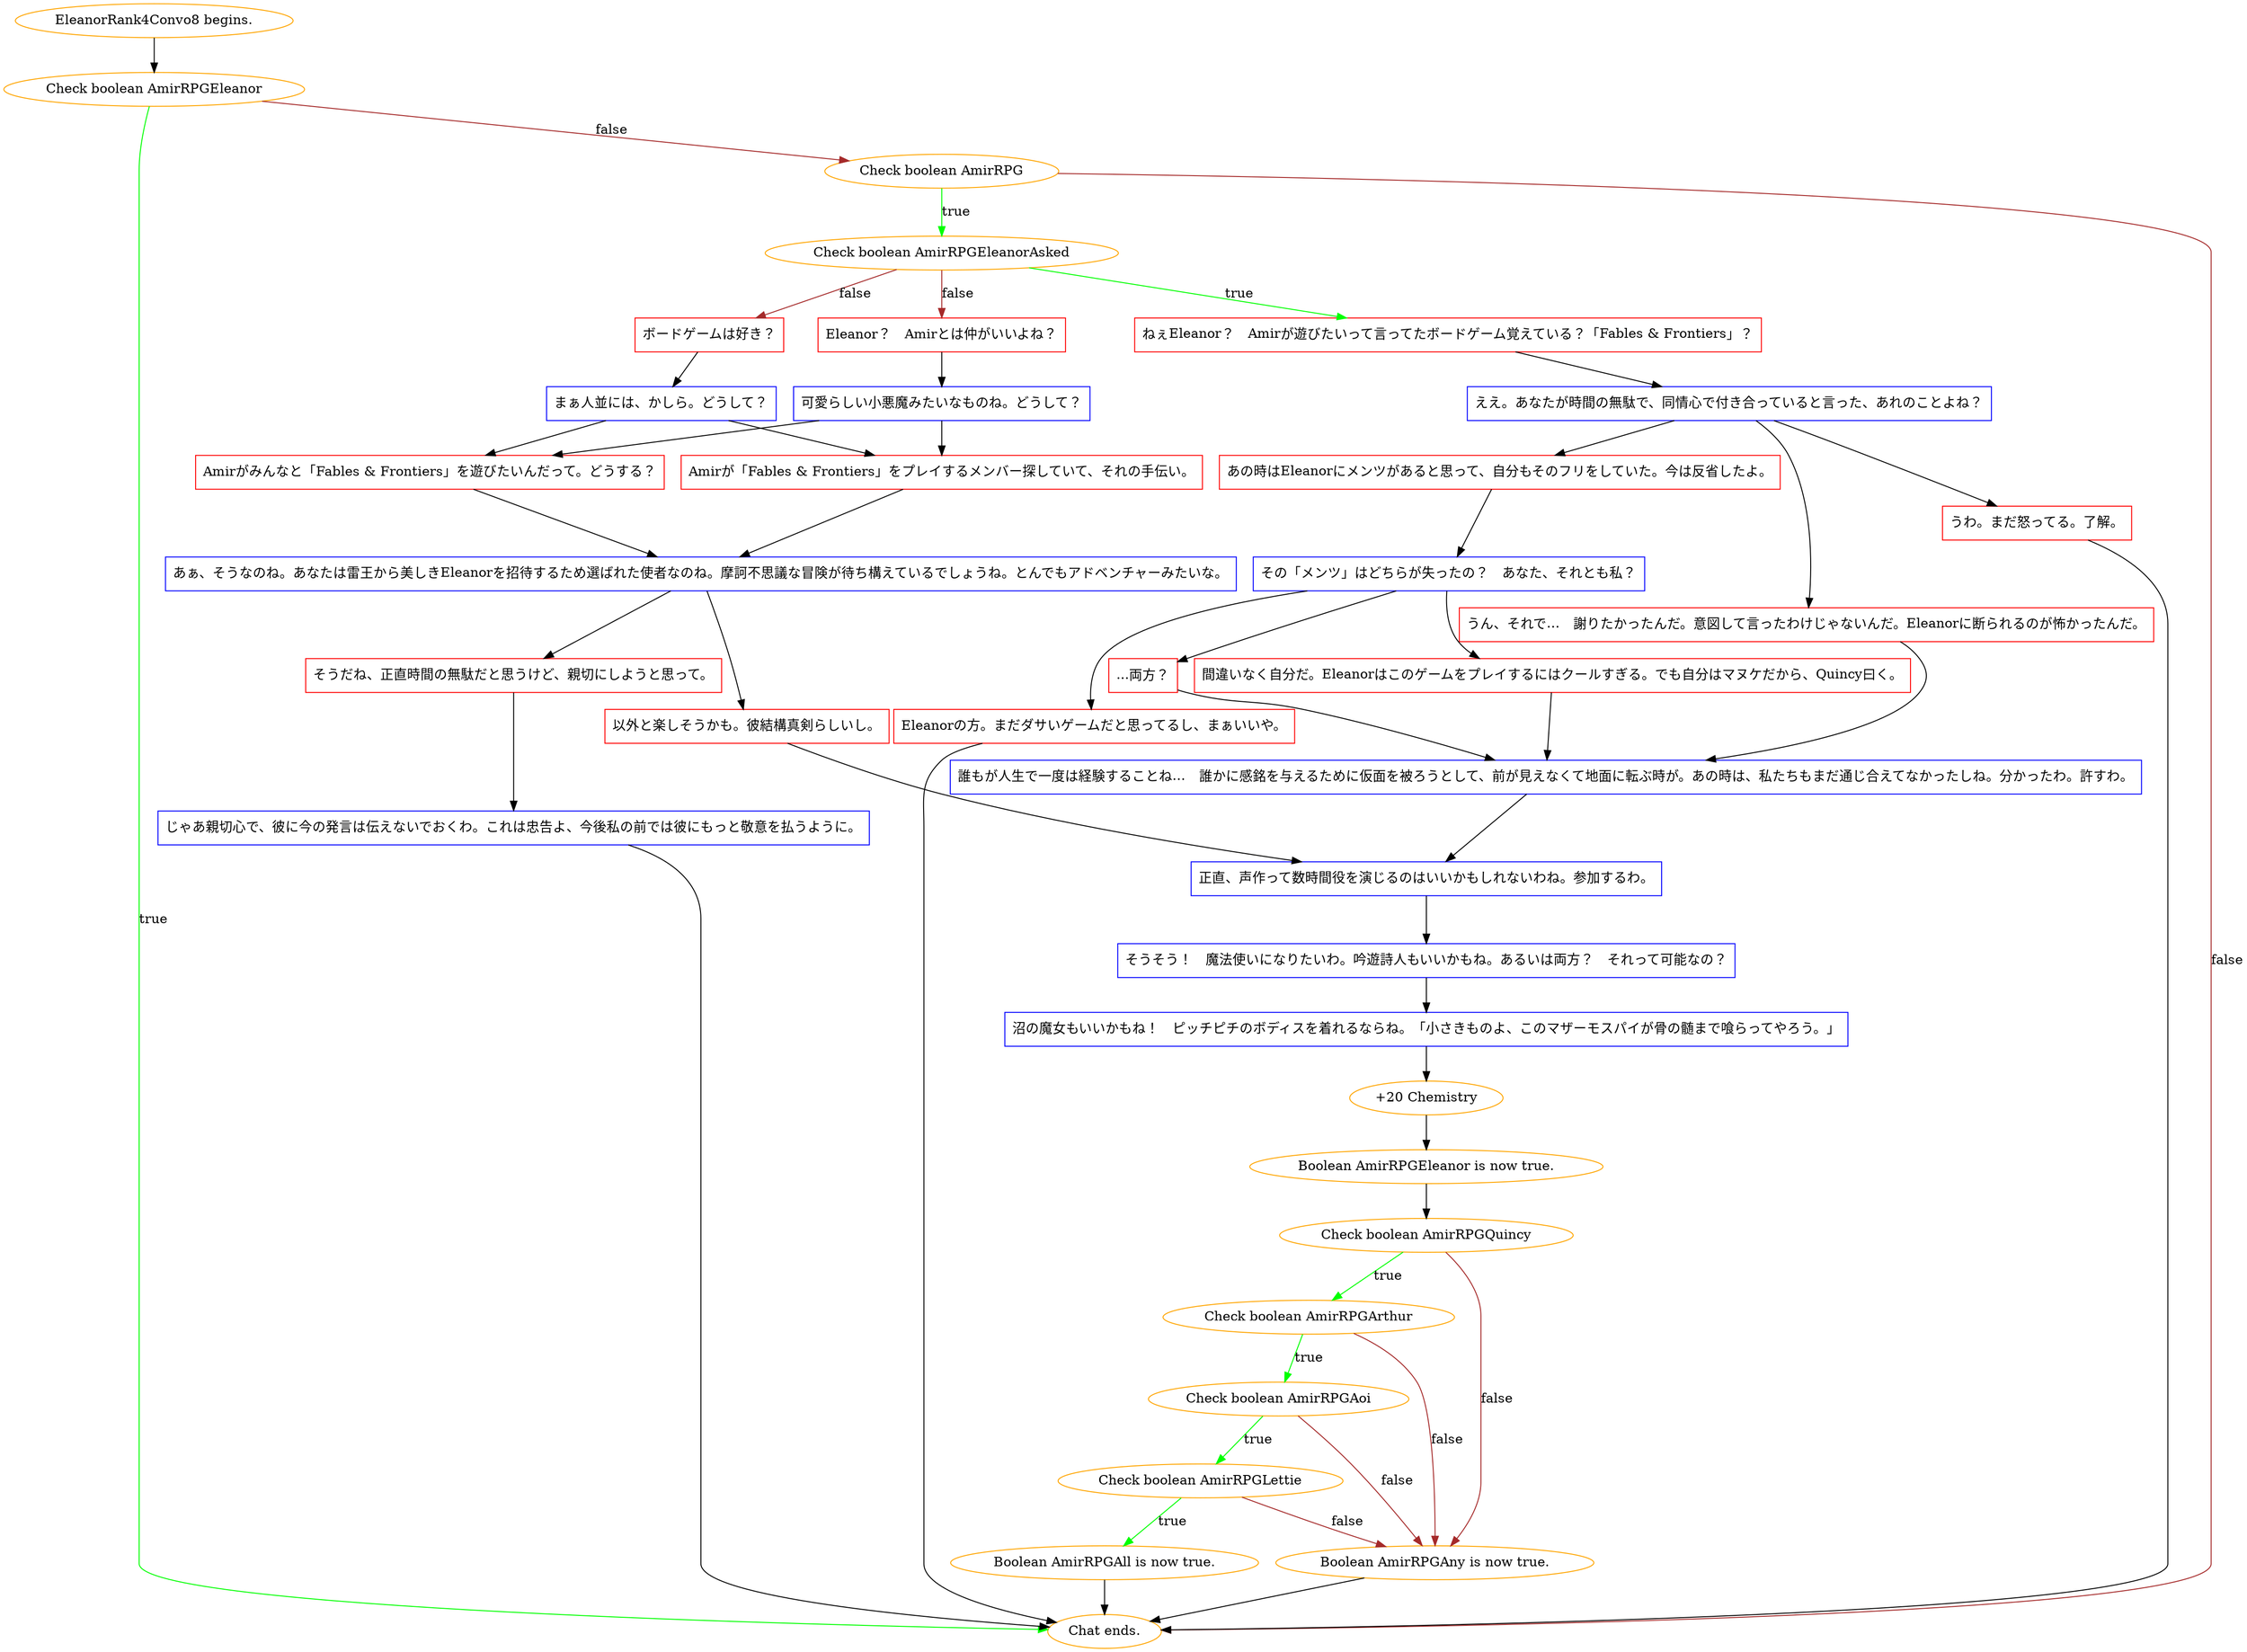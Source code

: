 digraph {
	"EleanorRank4Convo8 begins." [color=orange];
		"EleanorRank4Convo8 begins." -> j1650638022;
	j1650638022 [label="Check boolean AmirRPGEleanor",color=orange];
		j1650638022 -> "Chat ends." [label=true,color=green];
		j1650638022 -> j3079612182 [label=false,color=brown];
	"Chat ends." [color=orange];
	j3079612182 [label="Check boolean AmirRPG",color=orange];
		j3079612182 -> j1871124460 [label=true,color=green];
		j3079612182 -> "Chat ends." [label=false,color=brown];
	j1871124460 [label="Check boolean AmirRPGEleanorAsked",color=orange];
		j1871124460 -> j1155873758 [label=true,color=green];
		j1871124460 -> j268727370 [label=false,color=brown];
		j1871124460 -> j4204042854 [label=false,color=brown];
	j1155873758 [label="ねぇEleanor？　Amirが遊びたいって言ってたボードゲーム覚えている？「Fables & Frontiers」？",shape=box,color=red];
		j1155873758 -> j2382553417;
	j268727370 [label="Eleanor？　Amirとは仲がいいよね？",shape=box,color=red];
		j268727370 -> j2976228776;
	j4204042854 [label="ボードゲームは好き？",shape=box,color=red];
		j4204042854 -> j3207131521;
	j2382553417 [label="ええ。あなたが時間の無駄で、同情心で付き合っていると言った、あれのことよね？",shape=box,color=blue];
		j2382553417 -> j4666026;
		j2382553417 -> j648984589;
		j2382553417 -> j2689046153;
	j2976228776 [label="可愛らしい小悪魔みたいなものね。どうして？",shape=box,color=blue];
		j2976228776 -> j2798843157;
		j2976228776 -> j3365475617;
	j3207131521 [label="まぁ人並には、かしら。どうして？",shape=box,color=blue];
		j3207131521 -> j2798843157;
		j3207131521 -> j3365475617;
	j4666026 [label="うわ。まだ怒ってる。了解。",shape=box,color=red];
		j4666026 -> "Chat ends.";
	j648984589 [label="あの時はEleanorにメンツがあると思って、自分もそのフリをしていた。今は反省したよ。",shape=box,color=red];
		j648984589 -> j3159032147;
	j2689046153 [label="うん、それで…　謝りたかったんだ。意図して言ったわけじゃないんだ。Eleanorに断られるのが怖かったんだ。",shape=box,color=red];
		j2689046153 -> j3375199714;
	j2798843157 [label="Amirが「Fables & Frontiers」をプレイするメンバー探していて、それの手伝い。",shape=box,color=red];
		j2798843157 -> j2983433640;
	j3365475617 [label="Amirがみんなと「Fables & Frontiers」を遊びたいんだって。どうする？",shape=box,color=red];
		j3365475617 -> j2983433640;
	j3159032147 [label="その「メンツ」はどちらが失ったの？　あなた、それとも私？",shape=box,color=blue];
		j3159032147 -> j2477670767;
		j3159032147 -> j2310864320;
		j3159032147 -> j1413906155;
	j3375199714 [label="誰もが人生で一度は経験することね…　誰かに感銘を与えるために仮面を被ろうとして、前が見えなくて地面に転ぶ時が。あの時は、私たちもまだ通じ合えてなかったしね。分かったわ。許すわ。",shape=box,color=blue];
		j3375199714 -> j4036644382;
	j2983433640 [label="あぁ、そうなのね。あなたは雷王から美しきEleanorを招待するため選ばれた使者なのね。摩訶不思議な冒険が待ち構えているでしょうね。とんでもアドベンチャーみたいな。",shape=box,color=blue];
		j2983433640 -> j3917807769;
		j2983433640 -> j1315918773;
	j2477670767 [label="Eleanorの方。まだダサいゲームだと思ってるし、まぁいいや。",shape=box,color=red];
		j2477670767 -> "Chat ends.";
	j2310864320 [label="間違いなく自分だ。Eleanorはこのゲームをプレイするにはクールすぎる。でも自分はマヌケだから、Quincy曰く。",shape=box,color=red];
		j2310864320 -> j3375199714;
	j1413906155 [label="...両方？",shape=box,color=red];
		j1413906155 -> j3375199714;
	j4036644382 [label="正直、声作って数時間役を演じるのはいいかもしれないわね。参加するわ。",shape=box,color=blue];
		j4036644382 -> j3035778744;
	j3917807769 [label="以外と楽しそうかも。彼結構真剣らしいし。",shape=box,color=red];
		j3917807769 -> j4036644382;
	j1315918773 [label="そうだね、正直時間の無駄だと思うけど、親切にしようと思って。",shape=box,color=red];
		j1315918773 -> j1068534458;
	j3035778744 [label="そうそう！　魔法使いになりたいわ。吟遊詩人もいいかもね。あるいは両方？　それって可能なの？",shape=box,color=blue];
		j3035778744 -> j3285579532;
	j1068534458 [label="じゃあ親切心で、彼に今の発言は伝えないでおくわ。これは忠告よ、今後私の前では彼にもっと敬意を払うように。",shape=box,color=blue];
		j1068534458 -> "Chat ends.";
	j3285579532 [label="沼の魔女もいいかもね！　ピッチピチのボディスを着れるならね。「小さきものよ、このマザーモスパイが骨の髄まで喰らってやろう。」",shape=box,color=blue];
		j3285579532 -> j465888453;
	j465888453 [label="+20 Chemistry",color=orange];
		j465888453 -> j3536246707;
	j3536246707 [label="Boolean AmirRPGEleanor is now true.",color=orange];
		j3536246707 -> j341292291;
	j341292291 [label="Check boolean AmirRPGQuincy",color=orange];
		j341292291 -> j3041201257 [label=true,color=green];
		j341292291 -> j1992773596 [label=false,color=brown];
	j3041201257 [label="Check boolean AmirRPGArthur",color=orange];
		j3041201257 -> j3736142330 [label=true,color=green];
		j3041201257 -> j1992773596 [label=false,color=brown];
	j1992773596 [label="Boolean AmirRPGAny is now true.",color=orange];
		j1992773596 -> "Chat ends.";
	j3736142330 [label="Check boolean AmirRPGAoi",color=orange];
		j3736142330 -> j3776937837 [label=true,color=green];
		j3736142330 -> j1992773596 [label=false,color=brown];
	j3776937837 [label="Check boolean AmirRPGLettie",color=orange];
		j3776937837 -> j2677000302 [label=true,color=green];
		j3776937837 -> j1992773596 [label=false,color=brown];
	j2677000302 [label="Boolean AmirRPGAll is now true.",color=orange];
		j2677000302 -> "Chat ends.";
}